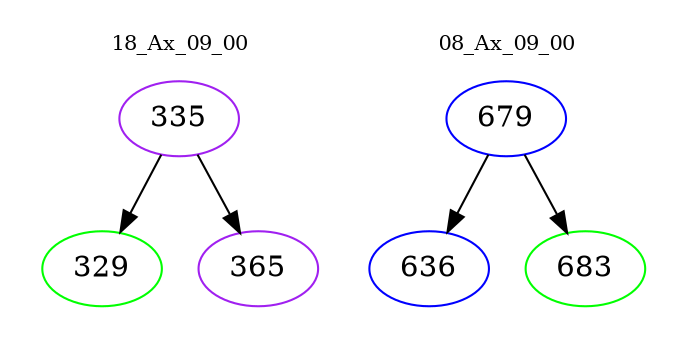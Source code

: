 digraph{
subgraph cluster_0 {
color = white
label = "18_Ax_09_00";
fontsize=10;
T0_335 [label="335", color="purple"]
T0_335 -> T0_329 [color="black"]
T0_329 [label="329", color="green"]
T0_335 -> T0_365 [color="black"]
T0_365 [label="365", color="purple"]
}
subgraph cluster_1 {
color = white
label = "08_Ax_09_00";
fontsize=10;
T1_679 [label="679", color="blue"]
T1_679 -> T1_636 [color="black"]
T1_636 [label="636", color="blue"]
T1_679 -> T1_683 [color="black"]
T1_683 [label="683", color="green"]
}
}
